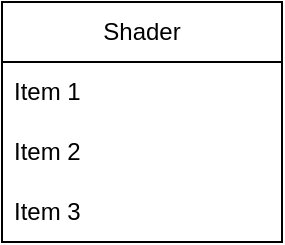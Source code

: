 <mxfile version="24.2.5" type="device">
  <diagram name="Page-1" id="8UWnzZh6Zb71KIH3Xfgz">
    <mxGraphModel dx="989" dy="582" grid="0" gridSize="10" guides="1" tooltips="1" connect="1" arrows="1" fold="1" page="0" pageScale="1" pageWidth="850" pageHeight="1100" math="0" shadow="0">
      <root>
        <mxCell id="0" />
        <mxCell id="1" parent="0" />
        <mxCell id="Z5oUUV8qiK7x5eod65c9-2" value="Shader" style="swimlane;fontStyle=0;childLayout=stackLayout;horizontal=1;startSize=30;horizontalStack=0;resizeParent=1;resizeParentMax=0;resizeLast=0;collapsible=1;marginBottom=0;whiteSpace=wrap;html=1;" vertex="1" parent="1">
          <mxGeometry x="174" y="112" width="140" height="120" as="geometry" />
        </mxCell>
        <mxCell id="Z5oUUV8qiK7x5eod65c9-3" value="Item 1" style="text;strokeColor=none;fillColor=none;align=left;verticalAlign=middle;spacingLeft=4;spacingRight=4;overflow=hidden;points=[[0,0.5],[1,0.5]];portConstraint=eastwest;rotatable=0;whiteSpace=wrap;html=1;" vertex="1" parent="Z5oUUV8qiK7x5eod65c9-2">
          <mxGeometry y="30" width="140" height="30" as="geometry" />
        </mxCell>
        <mxCell id="Z5oUUV8qiK7x5eod65c9-4" value="Item 2" style="text;strokeColor=none;fillColor=none;align=left;verticalAlign=middle;spacingLeft=4;spacingRight=4;overflow=hidden;points=[[0,0.5],[1,0.5]];portConstraint=eastwest;rotatable=0;whiteSpace=wrap;html=1;" vertex="1" parent="Z5oUUV8qiK7x5eod65c9-2">
          <mxGeometry y="60" width="140" height="30" as="geometry" />
        </mxCell>
        <mxCell id="Z5oUUV8qiK7x5eod65c9-5" value="Item 3" style="text;strokeColor=none;fillColor=none;align=left;verticalAlign=middle;spacingLeft=4;spacingRight=4;overflow=hidden;points=[[0,0.5],[1,0.5]];portConstraint=eastwest;rotatable=0;whiteSpace=wrap;html=1;" vertex="1" parent="Z5oUUV8qiK7x5eod65c9-2">
          <mxGeometry y="90" width="140" height="30" as="geometry" />
        </mxCell>
      </root>
    </mxGraphModel>
  </diagram>
</mxfile>
